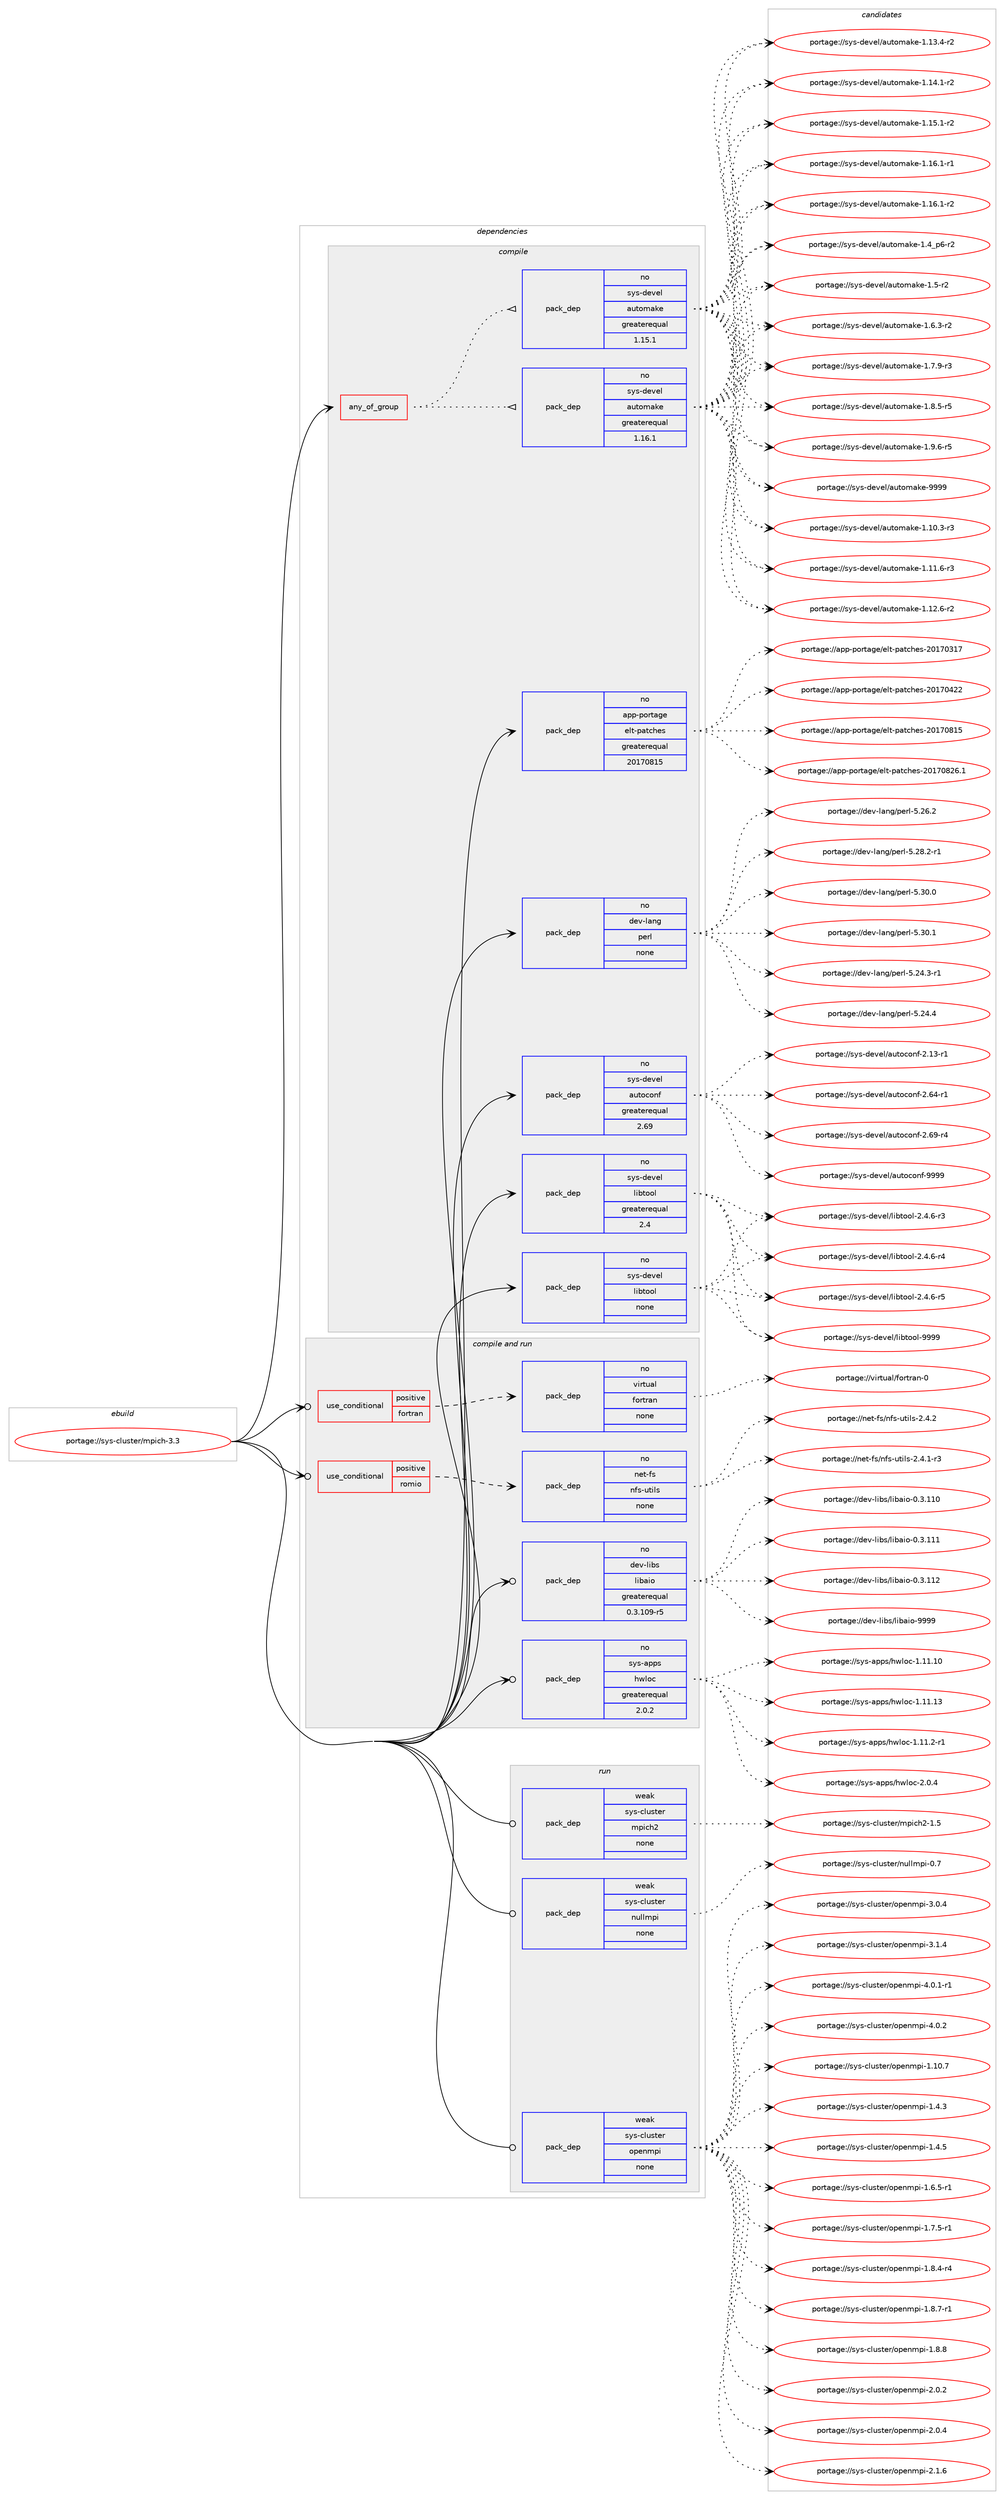 digraph prolog {

# *************
# Graph options
# *************

newrank=true;
concentrate=true;
compound=true;
graph [rankdir=LR,fontname=Helvetica,fontsize=10,ranksep=1.5];#, ranksep=2.5, nodesep=0.2];
edge  [arrowhead=vee];
node  [fontname=Helvetica,fontsize=10];

# **********
# The ebuild
# **********

subgraph cluster_leftcol {
color=gray;
rank=same;
label=<<i>ebuild</i>>;
id [label="portage://sys-cluster/mpich-3.3", color=red, width=4, href="../sys-cluster/mpich-3.3.svg"];
}

# ****************
# The dependencies
# ****************

subgraph cluster_midcol {
color=gray;
label=<<i>dependencies</i>>;
subgraph cluster_compile {
fillcolor="#eeeeee";
style=filled;
label=<<i>compile</i>>;
subgraph any6782 {
dependency418448 [label=<<TABLE BORDER="0" CELLBORDER="1" CELLSPACING="0" CELLPADDING="4"><TR><TD CELLPADDING="10">any_of_group</TD></TR></TABLE>>, shape=none, color=red];subgraph pack309896 {
dependency418449 [label=<<TABLE BORDER="0" CELLBORDER="1" CELLSPACING="0" CELLPADDING="4" WIDTH="220"><TR><TD ROWSPAN="6" CELLPADDING="30">pack_dep</TD></TR><TR><TD WIDTH="110">no</TD></TR><TR><TD>sys-devel</TD></TR><TR><TD>automake</TD></TR><TR><TD>greaterequal</TD></TR><TR><TD>1.16.1</TD></TR></TABLE>>, shape=none, color=blue];
}
dependency418448:e -> dependency418449:w [weight=20,style="dotted",arrowhead="oinv"];
subgraph pack309897 {
dependency418450 [label=<<TABLE BORDER="0" CELLBORDER="1" CELLSPACING="0" CELLPADDING="4" WIDTH="220"><TR><TD ROWSPAN="6" CELLPADDING="30">pack_dep</TD></TR><TR><TD WIDTH="110">no</TD></TR><TR><TD>sys-devel</TD></TR><TR><TD>automake</TD></TR><TR><TD>greaterequal</TD></TR><TR><TD>1.15.1</TD></TR></TABLE>>, shape=none, color=blue];
}
dependency418448:e -> dependency418450:w [weight=20,style="dotted",arrowhead="oinv"];
}
id:e -> dependency418448:w [weight=20,style="solid",arrowhead="vee"];
subgraph pack309898 {
dependency418451 [label=<<TABLE BORDER="0" CELLBORDER="1" CELLSPACING="0" CELLPADDING="4" WIDTH="220"><TR><TD ROWSPAN="6" CELLPADDING="30">pack_dep</TD></TR><TR><TD WIDTH="110">no</TD></TR><TR><TD>app-portage</TD></TR><TR><TD>elt-patches</TD></TR><TR><TD>greaterequal</TD></TR><TR><TD>20170815</TD></TR></TABLE>>, shape=none, color=blue];
}
id:e -> dependency418451:w [weight=20,style="solid",arrowhead="vee"];
subgraph pack309899 {
dependency418452 [label=<<TABLE BORDER="0" CELLBORDER="1" CELLSPACING="0" CELLPADDING="4" WIDTH="220"><TR><TD ROWSPAN="6" CELLPADDING="30">pack_dep</TD></TR><TR><TD WIDTH="110">no</TD></TR><TR><TD>dev-lang</TD></TR><TR><TD>perl</TD></TR><TR><TD>none</TD></TR><TR><TD></TD></TR></TABLE>>, shape=none, color=blue];
}
id:e -> dependency418452:w [weight=20,style="solid",arrowhead="vee"];
subgraph pack309900 {
dependency418453 [label=<<TABLE BORDER="0" CELLBORDER="1" CELLSPACING="0" CELLPADDING="4" WIDTH="220"><TR><TD ROWSPAN="6" CELLPADDING="30">pack_dep</TD></TR><TR><TD WIDTH="110">no</TD></TR><TR><TD>sys-devel</TD></TR><TR><TD>autoconf</TD></TR><TR><TD>greaterequal</TD></TR><TR><TD>2.69</TD></TR></TABLE>>, shape=none, color=blue];
}
id:e -> dependency418453:w [weight=20,style="solid",arrowhead="vee"];
subgraph pack309901 {
dependency418454 [label=<<TABLE BORDER="0" CELLBORDER="1" CELLSPACING="0" CELLPADDING="4" WIDTH="220"><TR><TD ROWSPAN="6" CELLPADDING="30">pack_dep</TD></TR><TR><TD WIDTH="110">no</TD></TR><TR><TD>sys-devel</TD></TR><TR><TD>libtool</TD></TR><TR><TD>greaterequal</TD></TR><TR><TD>2.4</TD></TR></TABLE>>, shape=none, color=blue];
}
id:e -> dependency418454:w [weight=20,style="solid",arrowhead="vee"];
subgraph pack309902 {
dependency418455 [label=<<TABLE BORDER="0" CELLBORDER="1" CELLSPACING="0" CELLPADDING="4" WIDTH="220"><TR><TD ROWSPAN="6" CELLPADDING="30">pack_dep</TD></TR><TR><TD WIDTH="110">no</TD></TR><TR><TD>sys-devel</TD></TR><TR><TD>libtool</TD></TR><TR><TD>none</TD></TR><TR><TD></TD></TR></TABLE>>, shape=none, color=blue];
}
id:e -> dependency418455:w [weight=20,style="solid",arrowhead="vee"];
}
subgraph cluster_compileandrun {
fillcolor="#eeeeee";
style=filled;
label=<<i>compile and run</i>>;
subgraph cond101543 {
dependency418456 [label=<<TABLE BORDER="0" CELLBORDER="1" CELLSPACING="0" CELLPADDING="4"><TR><TD ROWSPAN="3" CELLPADDING="10">use_conditional</TD></TR><TR><TD>positive</TD></TR><TR><TD>fortran</TD></TR></TABLE>>, shape=none, color=red];
subgraph pack309903 {
dependency418457 [label=<<TABLE BORDER="0" CELLBORDER="1" CELLSPACING="0" CELLPADDING="4" WIDTH="220"><TR><TD ROWSPAN="6" CELLPADDING="30">pack_dep</TD></TR><TR><TD WIDTH="110">no</TD></TR><TR><TD>virtual</TD></TR><TR><TD>fortran</TD></TR><TR><TD>none</TD></TR><TR><TD></TD></TR></TABLE>>, shape=none, color=blue];
}
dependency418456:e -> dependency418457:w [weight=20,style="dashed",arrowhead="vee"];
}
id:e -> dependency418456:w [weight=20,style="solid",arrowhead="odotvee"];
subgraph cond101544 {
dependency418458 [label=<<TABLE BORDER="0" CELLBORDER="1" CELLSPACING="0" CELLPADDING="4"><TR><TD ROWSPAN="3" CELLPADDING="10">use_conditional</TD></TR><TR><TD>positive</TD></TR><TR><TD>romio</TD></TR></TABLE>>, shape=none, color=red];
subgraph pack309904 {
dependency418459 [label=<<TABLE BORDER="0" CELLBORDER="1" CELLSPACING="0" CELLPADDING="4" WIDTH="220"><TR><TD ROWSPAN="6" CELLPADDING="30">pack_dep</TD></TR><TR><TD WIDTH="110">no</TD></TR><TR><TD>net-fs</TD></TR><TR><TD>nfs-utils</TD></TR><TR><TD>none</TD></TR><TR><TD></TD></TR></TABLE>>, shape=none, color=blue];
}
dependency418458:e -> dependency418459:w [weight=20,style="dashed",arrowhead="vee"];
}
id:e -> dependency418458:w [weight=20,style="solid",arrowhead="odotvee"];
subgraph pack309905 {
dependency418460 [label=<<TABLE BORDER="0" CELLBORDER="1" CELLSPACING="0" CELLPADDING="4" WIDTH="220"><TR><TD ROWSPAN="6" CELLPADDING="30">pack_dep</TD></TR><TR><TD WIDTH="110">no</TD></TR><TR><TD>dev-libs</TD></TR><TR><TD>libaio</TD></TR><TR><TD>greaterequal</TD></TR><TR><TD>0.3.109-r5</TD></TR></TABLE>>, shape=none, color=blue];
}
id:e -> dependency418460:w [weight=20,style="solid",arrowhead="odotvee"];
subgraph pack309906 {
dependency418461 [label=<<TABLE BORDER="0" CELLBORDER="1" CELLSPACING="0" CELLPADDING="4" WIDTH="220"><TR><TD ROWSPAN="6" CELLPADDING="30">pack_dep</TD></TR><TR><TD WIDTH="110">no</TD></TR><TR><TD>sys-apps</TD></TR><TR><TD>hwloc</TD></TR><TR><TD>greaterequal</TD></TR><TR><TD>2.0.2</TD></TR></TABLE>>, shape=none, color=blue];
}
id:e -> dependency418461:w [weight=20,style="solid",arrowhead="odotvee"];
}
subgraph cluster_run {
fillcolor="#eeeeee";
style=filled;
label=<<i>run</i>>;
subgraph pack309907 {
dependency418462 [label=<<TABLE BORDER="0" CELLBORDER="1" CELLSPACING="0" CELLPADDING="4" WIDTH="220"><TR><TD ROWSPAN="6" CELLPADDING="30">pack_dep</TD></TR><TR><TD WIDTH="110">weak</TD></TR><TR><TD>sys-cluster</TD></TR><TR><TD>mpich2</TD></TR><TR><TD>none</TD></TR><TR><TD></TD></TR></TABLE>>, shape=none, color=blue];
}
id:e -> dependency418462:w [weight=20,style="solid",arrowhead="odot"];
subgraph pack309908 {
dependency418463 [label=<<TABLE BORDER="0" CELLBORDER="1" CELLSPACING="0" CELLPADDING="4" WIDTH="220"><TR><TD ROWSPAN="6" CELLPADDING="30">pack_dep</TD></TR><TR><TD WIDTH="110">weak</TD></TR><TR><TD>sys-cluster</TD></TR><TR><TD>nullmpi</TD></TR><TR><TD>none</TD></TR><TR><TD></TD></TR></TABLE>>, shape=none, color=blue];
}
id:e -> dependency418463:w [weight=20,style="solid",arrowhead="odot"];
subgraph pack309909 {
dependency418464 [label=<<TABLE BORDER="0" CELLBORDER="1" CELLSPACING="0" CELLPADDING="4" WIDTH="220"><TR><TD ROWSPAN="6" CELLPADDING="30">pack_dep</TD></TR><TR><TD WIDTH="110">weak</TD></TR><TR><TD>sys-cluster</TD></TR><TR><TD>openmpi</TD></TR><TR><TD>none</TD></TR><TR><TD></TD></TR></TABLE>>, shape=none, color=blue];
}
id:e -> dependency418464:w [weight=20,style="solid",arrowhead="odot"];
}
}

# **************
# The candidates
# **************

subgraph cluster_choices {
rank=same;
color=gray;
label=<<i>candidates</i>>;

subgraph choice309896 {
color=black;
nodesep=1;
choiceportage11512111545100101118101108479711711611110997107101454946494846514511451 [label="portage://sys-devel/automake-1.10.3-r3", color=red, width=4,href="../sys-devel/automake-1.10.3-r3.svg"];
choiceportage11512111545100101118101108479711711611110997107101454946494946544511451 [label="portage://sys-devel/automake-1.11.6-r3", color=red, width=4,href="../sys-devel/automake-1.11.6-r3.svg"];
choiceportage11512111545100101118101108479711711611110997107101454946495046544511450 [label="portage://sys-devel/automake-1.12.6-r2", color=red, width=4,href="../sys-devel/automake-1.12.6-r2.svg"];
choiceportage11512111545100101118101108479711711611110997107101454946495146524511450 [label="portage://sys-devel/automake-1.13.4-r2", color=red, width=4,href="../sys-devel/automake-1.13.4-r2.svg"];
choiceportage11512111545100101118101108479711711611110997107101454946495246494511450 [label="portage://sys-devel/automake-1.14.1-r2", color=red, width=4,href="../sys-devel/automake-1.14.1-r2.svg"];
choiceportage11512111545100101118101108479711711611110997107101454946495346494511450 [label="portage://sys-devel/automake-1.15.1-r2", color=red, width=4,href="../sys-devel/automake-1.15.1-r2.svg"];
choiceportage11512111545100101118101108479711711611110997107101454946495446494511449 [label="portage://sys-devel/automake-1.16.1-r1", color=red, width=4,href="../sys-devel/automake-1.16.1-r1.svg"];
choiceportage11512111545100101118101108479711711611110997107101454946495446494511450 [label="portage://sys-devel/automake-1.16.1-r2", color=red, width=4,href="../sys-devel/automake-1.16.1-r2.svg"];
choiceportage115121115451001011181011084797117116111109971071014549465295112544511450 [label="portage://sys-devel/automake-1.4_p6-r2", color=red, width=4,href="../sys-devel/automake-1.4_p6-r2.svg"];
choiceportage11512111545100101118101108479711711611110997107101454946534511450 [label="portage://sys-devel/automake-1.5-r2", color=red, width=4,href="../sys-devel/automake-1.5-r2.svg"];
choiceportage115121115451001011181011084797117116111109971071014549465446514511450 [label="portage://sys-devel/automake-1.6.3-r2", color=red, width=4,href="../sys-devel/automake-1.6.3-r2.svg"];
choiceportage115121115451001011181011084797117116111109971071014549465546574511451 [label="portage://sys-devel/automake-1.7.9-r3", color=red, width=4,href="../sys-devel/automake-1.7.9-r3.svg"];
choiceportage115121115451001011181011084797117116111109971071014549465646534511453 [label="portage://sys-devel/automake-1.8.5-r5", color=red, width=4,href="../sys-devel/automake-1.8.5-r5.svg"];
choiceportage115121115451001011181011084797117116111109971071014549465746544511453 [label="portage://sys-devel/automake-1.9.6-r5", color=red, width=4,href="../sys-devel/automake-1.9.6-r5.svg"];
choiceportage115121115451001011181011084797117116111109971071014557575757 [label="portage://sys-devel/automake-9999", color=red, width=4,href="../sys-devel/automake-9999.svg"];
dependency418449:e -> choiceportage11512111545100101118101108479711711611110997107101454946494846514511451:w [style=dotted,weight="100"];
dependency418449:e -> choiceportage11512111545100101118101108479711711611110997107101454946494946544511451:w [style=dotted,weight="100"];
dependency418449:e -> choiceportage11512111545100101118101108479711711611110997107101454946495046544511450:w [style=dotted,weight="100"];
dependency418449:e -> choiceportage11512111545100101118101108479711711611110997107101454946495146524511450:w [style=dotted,weight="100"];
dependency418449:e -> choiceportage11512111545100101118101108479711711611110997107101454946495246494511450:w [style=dotted,weight="100"];
dependency418449:e -> choiceportage11512111545100101118101108479711711611110997107101454946495346494511450:w [style=dotted,weight="100"];
dependency418449:e -> choiceportage11512111545100101118101108479711711611110997107101454946495446494511449:w [style=dotted,weight="100"];
dependency418449:e -> choiceportage11512111545100101118101108479711711611110997107101454946495446494511450:w [style=dotted,weight="100"];
dependency418449:e -> choiceportage115121115451001011181011084797117116111109971071014549465295112544511450:w [style=dotted,weight="100"];
dependency418449:e -> choiceportage11512111545100101118101108479711711611110997107101454946534511450:w [style=dotted,weight="100"];
dependency418449:e -> choiceportage115121115451001011181011084797117116111109971071014549465446514511450:w [style=dotted,weight="100"];
dependency418449:e -> choiceportage115121115451001011181011084797117116111109971071014549465546574511451:w [style=dotted,weight="100"];
dependency418449:e -> choiceportage115121115451001011181011084797117116111109971071014549465646534511453:w [style=dotted,weight="100"];
dependency418449:e -> choiceportage115121115451001011181011084797117116111109971071014549465746544511453:w [style=dotted,weight="100"];
dependency418449:e -> choiceportage115121115451001011181011084797117116111109971071014557575757:w [style=dotted,weight="100"];
}
subgraph choice309897 {
color=black;
nodesep=1;
choiceportage11512111545100101118101108479711711611110997107101454946494846514511451 [label="portage://sys-devel/automake-1.10.3-r3", color=red, width=4,href="../sys-devel/automake-1.10.3-r3.svg"];
choiceportage11512111545100101118101108479711711611110997107101454946494946544511451 [label="portage://sys-devel/automake-1.11.6-r3", color=red, width=4,href="../sys-devel/automake-1.11.6-r3.svg"];
choiceportage11512111545100101118101108479711711611110997107101454946495046544511450 [label="portage://sys-devel/automake-1.12.6-r2", color=red, width=4,href="../sys-devel/automake-1.12.6-r2.svg"];
choiceportage11512111545100101118101108479711711611110997107101454946495146524511450 [label="portage://sys-devel/automake-1.13.4-r2", color=red, width=4,href="../sys-devel/automake-1.13.4-r2.svg"];
choiceportage11512111545100101118101108479711711611110997107101454946495246494511450 [label="portage://sys-devel/automake-1.14.1-r2", color=red, width=4,href="../sys-devel/automake-1.14.1-r2.svg"];
choiceportage11512111545100101118101108479711711611110997107101454946495346494511450 [label="portage://sys-devel/automake-1.15.1-r2", color=red, width=4,href="../sys-devel/automake-1.15.1-r2.svg"];
choiceportage11512111545100101118101108479711711611110997107101454946495446494511449 [label="portage://sys-devel/automake-1.16.1-r1", color=red, width=4,href="../sys-devel/automake-1.16.1-r1.svg"];
choiceportage11512111545100101118101108479711711611110997107101454946495446494511450 [label="portage://sys-devel/automake-1.16.1-r2", color=red, width=4,href="../sys-devel/automake-1.16.1-r2.svg"];
choiceportage115121115451001011181011084797117116111109971071014549465295112544511450 [label="portage://sys-devel/automake-1.4_p6-r2", color=red, width=4,href="../sys-devel/automake-1.4_p6-r2.svg"];
choiceportage11512111545100101118101108479711711611110997107101454946534511450 [label="portage://sys-devel/automake-1.5-r2", color=red, width=4,href="../sys-devel/automake-1.5-r2.svg"];
choiceportage115121115451001011181011084797117116111109971071014549465446514511450 [label="portage://sys-devel/automake-1.6.3-r2", color=red, width=4,href="../sys-devel/automake-1.6.3-r2.svg"];
choiceportage115121115451001011181011084797117116111109971071014549465546574511451 [label="portage://sys-devel/automake-1.7.9-r3", color=red, width=4,href="../sys-devel/automake-1.7.9-r3.svg"];
choiceportage115121115451001011181011084797117116111109971071014549465646534511453 [label="portage://sys-devel/automake-1.8.5-r5", color=red, width=4,href="../sys-devel/automake-1.8.5-r5.svg"];
choiceportage115121115451001011181011084797117116111109971071014549465746544511453 [label="portage://sys-devel/automake-1.9.6-r5", color=red, width=4,href="../sys-devel/automake-1.9.6-r5.svg"];
choiceportage115121115451001011181011084797117116111109971071014557575757 [label="portage://sys-devel/automake-9999", color=red, width=4,href="../sys-devel/automake-9999.svg"];
dependency418450:e -> choiceportage11512111545100101118101108479711711611110997107101454946494846514511451:w [style=dotted,weight="100"];
dependency418450:e -> choiceportage11512111545100101118101108479711711611110997107101454946494946544511451:w [style=dotted,weight="100"];
dependency418450:e -> choiceportage11512111545100101118101108479711711611110997107101454946495046544511450:w [style=dotted,weight="100"];
dependency418450:e -> choiceportage11512111545100101118101108479711711611110997107101454946495146524511450:w [style=dotted,weight="100"];
dependency418450:e -> choiceportage11512111545100101118101108479711711611110997107101454946495246494511450:w [style=dotted,weight="100"];
dependency418450:e -> choiceportage11512111545100101118101108479711711611110997107101454946495346494511450:w [style=dotted,weight="100"];
dependency418450:e -> choiceportage11512111545100101118101108479711711611110997107101454946495446494511449:w [style=dotted,weight="100"];
dependency418450:e -> choiceportage11512111545100101118101108479711711611110997107101454946495446494511450:w [style=dotted,weight="100"];
dependency418450:e -> choiceportage115121115451001011181011084797117116111109971071014549465295112544511450:w [style=dotted,weight="100"];
dependency418450:e -> choiceportage11512111545100101118101108479711711611110997107101454946534511450:w [style=dotted,weight="100"];
dependency418450:e -> choiceportage115121115451001011181011084797117116111109971071014549465446514511450:w [style=dotted,weight="100"];
dependency418450:e -> choiceportage115121115451001011181011084797117116111109971071014549465546574511451:w [style=dotted,weight="100"];
dependency418450:e -> choiceportage115121115451001011181011084797117116111109971071014549465646534511453:w [style=dotted,weight="100"];
dependency418450:e -> choiceportage115121115451001011181011084797117116111109971071014549465746544511453:w [style=dotted,weight="100"];
dependency418450:e -> choiceportage115121115451001011181011084797117116111109971071014557575757:w [style=dotted,weight="100"];
}
subgraph choice309898 {
color=black;
nodesep=1;
choiceportage97112112451121111141169710310147101108116451129711699104101115455048495548514955 [label="portage://app-portage/elt-patches-20170317", color=red, width=4,href="../app-portage/elt-patches-20170317.svg"];
choiceportage97112112451121111141169710310147101108116451129711699104101115455048495548525050 [label="portage://app-portage/elt-patches-20170422", color=red, width=4,href="../app-portage/elt-patches-20170422.svg"];
choiceportage97112112451121111141169710310147101108116451129711699104101115455048495548564953 [label="portage://app-portage/elt-patches-20170815", color=red, width=4,href="../app-portage/elt-patches-20170815.svg"];
choiceportage971121124511211111411697103101471011081164511297116991041011154550484955485650544649 [label="portage://app-portage/elt-patches-20170826.1", color=red, width=4,href="../app-portage/elt-patches-20170826.1.svg"];
dependency418451:e -> choiceportage97112112451121111141169710310147101108116451129711699104101115455048495548514955:w [style=dotted,weight="100"];
dependency418451:e -> choiceportage97112112451121111141169710310147101108116451129711699104101115455048495548525050:w [style=dotted,weight="100"];
dependency418451:e -> choiceportage97112112451121111141169710310147101108116451129711699104101115455048495548564953:w [style=dotted,weight="100"];
dependency418451:e -> choiceportage971121124511211111411697103101471011081164511297116991041011154550484955485650544649:w [style=dotted,weight="100"];
}
subgraph choice309899 {
color=black;
nodesep=1;
choiceportage100101118451089711010347112101114108455346505246514511449 [label="portage://dev-lang/perl-5.24.3-r1", color=red, width=4,href="../dev-lang/perl-5.24.3-r1.svg"];
choiceportage10010111845108971101034711210111410845534650524652 [label="portage://dev-lang/perl-5.24.4", color=red, width=4,href="../dev-lang/perl-5.24.4.svg"];
choiceportage10010111845108971101034711210111410845534650544650 [label="portage://dev-lang/perl-5.26.2", color=red, width=4,href="../dev-lang/perl-5.26.2.svg"];
choiceportage100101118451089711010347112101114108455346505646504511449 [label="portage://dev-lang/perl-5.28.2-r1", color=red, width=4,href="../dev-lang/perl-5.28.2-r1.svg"];
choiceportage10010111845108971101034711210111410845534651484648 [label="portage://dev-lang/perl-5.30.0", color=red, width=4,href="../dev-lang/perl-5.30.0.svg"];
choiceportage10010111845108971101034711210111410845534651484649 [label="portage://dev-lang/perl-5.30.1", color=red, width=4,href="../dev-lang/perl-5.30.1.svg"];
dependency418452:e -> choiceportage100101118451089711010347112101114108455346505246514511449:w [style=dotted,weight="100"];
dependency418452:e -> choiceportage10010111845108971101034711210111410845534650524652:w [style=dotted,weight="100"];
dependency418452:e -> choiceportage10010111845108971101034711210111410845534650544650:w [style=dotted,weight="100"];
dependency418452:e -> choiceportage100101118451089711010347112101114108455346505646504511449:w [style=dotted,weight="100"];
dependency418452:e -> choiceportage10010111845108971101034711210111410845534651484648:w [style=dotted,weight="100"];
dependency418452:e -> choiceportage10010111845108971101034711210111410845534651484649:w [style=dotted,weight="100"];
}
subgraph choice309900 {
color=black;
nodesep=1;
choiceportage1151211154510010111810110847971171161119911111010245504649514511449 [label="portage://sys-devel/autoconf-2.13-r1", color=red, width=4,href="../sys-devel/autoconf-2.13-r1.svg"];
choiceportage1151211154510010111810110847971171161119911111010245504654524511449 [label="portage://sys-devel/autoconf-2.64-r1", color=red, width=4,href="../sys-devel/autoconf-2.64-r1.svg"];
choiceportage1151211154510010111810110847971171161119911111010245504654574511452 [label="portage://sys-devel/autoconf-2.69-r4", color=red, width=4,href="../sys-devel/autoconf-2.69-r4.svg"];
choiceportage115121115451001011181011084797117116111991111101024557575757 [label="portage://sys-devel/autoconf-9999", color=red, width=4,href="../sys-devel/autoconf-9999.svg"];
dependency418453:e -> choiceportage1151211154510010111810110847971171161119911111010245504649514511449:w [style=dotted,weight="100"];
dependency418453:e -> choiceportage1151211154510010111810110847971171161119911111010245504654524511449:w [style=dotted,weight="100"];
dependency418453:e -> choiceportage1151211154510010111810110847971171161119911111010245504654574511452:w [style=dotted,weight="100"];
dependency418453:e -> choiceportage115121115451001011181011084797117116111991111101024557575757:w [style=dotted,weight="100"];
}
subgraph choice309901 {
color=black;
nodesep=1;
choiceportage1151211154510010111810110847108105981161111111084550465246544511451 [label="portage://sys-devel/libtool-2.4.6-r3", color=red, width=4,href="../sys-devel/libtool-2.4.6-r3.svg"];
choiceportage1151211154510010111810110847108105981161111111084550465246544511452 [label="portage://sys-devel/libtool-2.4.6-r4", color=red, width=4,href="../sys-devel/libtool-2.4.6-r4.svg"];
choiceportage1151211154510010111810110847108105981161111111084550465246544511453 [label="portage://sys-devel/libtool-2.4.6-r5", color=red, width=4,href="../sys-devel/libtool-2.4.6-r5.svg"];
choiceportage1151211154510010111810110847108105981161111111084557575757 [label="portage://sys-devel/libtool-9999", color=red, width=4,href="../sys-devel/libtool-9999.svg"];
dependency418454:e -> choiceportage1151211154510010111810110847108105981161111111084550465246544511451:w [style=dotted,weight="100"];
dependency418454:e -> choiceportage1151211154510010111810110847108105981161111111084550465246544511452:w [style=dotted,weight="100"];
dependency418454:e -> choiceportage1151211154510010111810110847108105981161111111084550465246544511453:w [style=dotted,weight="100"];
dependency418454:e -> choiceportage1151211154510010111810110847108105981161111111084557575757:w [style=dotted,weight="100"];
}
subgraph choice309902 {
color=black;
nodesep=1;
choiceportage1151211154510010111810110847108105981161111111084550465246544511451 [label="portage://sys-devel/libtool-2.4.6-r3", color=red, width=4,href="../sys-devel/libtool-2.4.6-r3.svg"];
choiceportage1151211154510010111810110847108105981161111111084550465246544511452 [label="portage://sys-devel/libtool-2.4.6-r4", color=red, width=4,href="../sys-devel/libtool-2.4.6-r4.svg"];
choiceportage1151211154510010111810110847108105981161111111084550465246544511453 [label="portage://sys-devel/libtool-2.4.6-r5", color=red, width=4,href="../sys-devel/libtool-2.4.6-r5.svg"];
choiceportage1151211154510010111810110847108105981161111111084557575757 [label="portage://sys-devel/libtool-9999", color=red, width=4,href="../sys-devel/libtool-9999.svg"];
dependency418455:e -> choiceportage1151211154510010111810110847108105981161111111084550465246544511451:w [style=dotted,weight="100"];
dependency418455:e -> choiceportage1151211154510010111810110847108105981161111111084550465246544511452:w [style=dotted,weight="100"];
dependency418455:e -> choiceportage1151211154510010111810110847108105981161111111084550465246544511453:w [style=dotted,weight="100"];
dependency418455:e -> choiceportage1151211154510010111810110847108105981161111111084557575757:w [style=dotted,weight="100"];
}
subgraph choice309903 {
color=black;
nodesep=1;
choiceportage1181051141161179710847102111114116114971104548 [label="portage://virtual/fortran-0", color=red, width=4,href="../virtual/fortran-0.svg"];
dependency418457:e -> choiceportage1181051141161179710847102111114116114971104548:w [style=dotted,weight="100"];
}
subgraph choice309904 {
color=black;
nodesep=1;
choiceportage1101011164510211547110102115451171161051081154550465246494511451 [label="portage://net-fs/nfs-utils-2.4.1-r3", color=red, width=4,href="../net-fs/nfs-utils-2.4.1-r3.svg"];
choiceportage110101116451021154711010211545117116105108115455046524650 [label="portage://net-fs/nfs-utils-2.4.2", color=red, width=4,href="../net-fs/nfs-utils-2.4.2.svg"];
dependency418459:e -> choiceportage1101011164510211547110102115451171161051081154550465246494511451:w [style=dotted,weight="100"];
dependency418459:e -> choiceportage110101116451021154711010211545117116105108115455046524650:w [style=dotted,weight="100"];
}
subgraph choice309905 {
color=black;
nodesep=1;
choiceportage10010111845108105981154710810598971051114548465146494948 [label="portage://dev-libs/libaio-0.3.110", color=red, width=4,href="../dev-libs/libaio-0.3.110.svg"];
choiceportage10010111845108105981154710810598971051114548465146494949 [label="portage://dev-libs/libaio-0.3.111", color=red, width=4,href="../dev-libs/libaio-0.3.111.svg"];
choiceportage10010111845108105981154710810598971051114548465146494950 [label="portage://dev-libs/libaio-0.3.112", color=red, width=4,href="../dev-libs/libaio-0.3.112.svg"];
choiceportage10010111845108105981154710810598971051114557575757 [label="portage://dev-libs/libaio-9999", color=red, width=4,href="../dev-libs/libaio-9999.svg"];
dependency418460:e -> choiceportage10010111845108105981154710810598971051114548465146494948:w [style=dotted,weight="100"];
dependency418460:e -> choiceportage10010111845108105981154710810598971051114548465146494949:w [style=dotted,weight="100"];
dependency418460:e -> choiceportage10010111845108105981154710810598971051114548465146494950:w [style=dotted,weight="100"];
dependency418460:e -> choiceportage10010111845108105981154710810598971051114557575757:w [style=dotted,weight="100"];
}
subgraph choice309906 {
color=black;
nodesep=1;
choiceportage115121115459711211211547104119108111994549464949464948 [label="portage://sys-apps/hwloc-1.11.10", color=red, width=4,href="../sys-apps/hwloc-1.11.10.svg"];
choiceportage115121115459711211211547104119108111994549464949464951 [label="portage://sys-apps/hwloc-1.11.13", color=red, width=4,href="../sys-apps/hwloc-1.11.13.svg"];
choiceportage11512111545971121121154710411910811199454946494946504511449 [label="portage://sys-apps/hwloc-1.11.2-r1", color=red, width=4,href="../sys-apps/hwloc-1.11.2-r1.svg"];
choiceportage11512111545971121121154710411910811199455046484652 [label="portage://sys-apps/hwloc-2.0.4", color=red, width=4,href="../sys-apps/hwloc-2.0.4.svg"];
dependency418461:e -> choiceportage115121115459711211211547104119108111994549464949464948:w [style=dotted,weight="100"];
dependency418461:e -> choiceportage115121115459711211211547104119108111994549464949464951:w [style=dotted,weight="100"];
dependency418461:e -> choiceportage11512111545971121121154710411910811199454946494946504511449:w [style=dotted,weight="100"];
dependency418461:e -> choiceportage11512111545971121121154710411910811199455046484652:w [style=dotted,weight="100"];
}
subgraph choice309907 {
color=black;
nodesep=1;
choiceportage115121115459910811711511610111447109112105991045045494653 [label="portage://sys-cluster/mpich2-1.5", color=red, width=4,href="../sys-cluster/mpich2-1.5.svg"];
dependency418462:e -> choiceportage115121115459910811711511610111447109112105991045045494653:w [style=dotted,weight="100"];
}
subgraph choice309908 {
color=black;
nodesep=1;
choiceportage11512111545991081171151161011144711011710810810911210545484655 [label="portage://sys-cluster/nullmpi-0.7", color=red, width=4,href="../sys-cluster/nullmpi-0.7.svg"];
dependency418463:e -> choiceportage11512111545991081171151161011144711011710810810911210545484655:w [style=dotted,weight="100"];
}
subgraph choice309909 {
color=black;
nodesep=1;
choiceportage11512111545991081171151161011144711111210111010911210545494649484655 [label="portage://sys-cluster/openmpi-1.10.7", color=red, width=4,href="../sys-cluster/openmpi-1.10.7.svg"];
choiceportage115121115459910811711511610111447111112101110109112105454946524651 [label="portage://sys-cluster/openmpi-1.4.3", color=red, width=4,href="../sys-cluster/openmpi-1.4.3.svg"];
choiceportage115121115459910811711511610111447111112101110109112105454946524653 [label="portage://sys-cluster/openmpi-1.4.5", color=red, width=4,href="../sys-cluster/openmpi-1.4.5.svg"];
choiceportage1151211154599108117115116101114471111121011101091121054549465446534511449 [label="portage://sys-cluster/openmpi-1.6.5-r1", color=red, width=4,href="../sys-cluster/openmpi-1.6.5-r1.svg"];
choiceportage1151211154599108117115116101114471111121011101091121054549465546534511449 [label="portage://sys-cluster/openmpi-1.7.5-r1", color=red, width=4,href="../sys-cluster/openmpi-1.7.5-r1.svg"];
choiceportage1151211154599108117115116101114471111121011101091121054549465646524511452 [label="portage://sys-cluster/openmpi-1.8.4-r4", color=red, width=4,href="../sys-cluster/openmpi-1.8.4-r4.svg"];
choiceportage1151211154599108117115116101114471111121011101091121054549465646554511449 [label="portage://sys-cluster/openmpi-1.8.7-r1", color=red, width=4,href="../sys-cluster/openmpi-1.8.7-r1.svg"];
choiceportage115121115459910811711511610111447111112101110109112105454946564656 [label="portage://sys-cluster/openmpi-1.8.8", color=red, width=4,href="../sys-cluster/openmpi-1.8.8.svg"];
choiceportage115121115459910811711511610111447111112101110109112105455046484650 [label="portage://sys-cluster/openmpi-2.0.2", color=red, width=4,href="../sys-cluster/openmpi-2.0.2.svg"];
choiceportage115121115459910811711511610111447111112101110109112105455046484652 [label="portage://sys-cluster/openmpi-2.0.4", color=red, width=4,href="../sys-cluster/openmpi-2.0.4.svg"];
choiceportage115121115459910811711511610111447111112101110109112105455046494654 [label="portage://sys-cluster/openmpi-2.1.6", color=red, width=4,href="../sys-cluster/openmpi-2.1.6.svg"];
choiceportage115121115459910811711511610111447111112101110109112105455146484652 [label="portage://sys-cluster/openmpi-3.0.4", color=red, width=4,href="../sys-cluster/openmpi-3.0.4.svg"];
choiceportage115121115459910811711511610111447111112101110109112105455146494652 [label="portage://sys-cluster/openmpi-3.1.4", color=red, width=4,href="../sys-cluster/openmpi-3.1.4.svg"];
choiceportage1151211154599108117115116101114471111121011101091121054552464846494511449 [label="portage://sys-cluster/openmpi-4.0.1-r1", color=red, width=4,href="../sys-cluster/openmpi-4.0.1-r1.svg"];
choiceportage115121115459910811711511610111447111112101110109112105455246484650 [label="portage://sys-cluster/openmpi-4.0.2", color=red, width=4,href="../sys-cluster/openmpi-4.0.2.svg"];
dependency418464:e -> choiceportage11512111545991081171151161011144711111210111010911210545494649484655:w [style=dotted,weight="100"];
dependency418464:e -> choiceportage115121115459910811711511610111447111112101110109112105454946524651:w [style=dotted,weight="100"];
dependency418464:e -> choiceportage115121115459910811711511610111447111112101110109112105454946524653:w [style=dotted,weight="100"];
dependency418464:e -> choiceportage1151211154599108117115116101114471111121011101091121054549465446534511449:w [style=dotted,weight="100"];
dependency418464:e -> choiceportage1151211154599108117115116101114471111121011101091121054549465546534511449:w [style=dotted,weight="100"];
dependency418464:e -> choiceportage1151211154599108117115116101114471111121011101091121054549465646524511452:w [style=dotted,weight="100"];
dependency418464:e -> choiceportage1151211154599108117115116101114471111121011101091121054549465646554511449:w [style=dotted,weight="100"];
dependency418464:e -> choiceportage115121115459910811711511610111447111112101110109112105454946564656:w [style=dotted,weight="100"];
dependency418464:e -> choiceportage115121115459910811711511610111447111112101110109112105455046484650:w [style=dotted,weight="100"];
dependency418464:e -> choiceportage115121115459910811711511610111447111112101110109112105455046484652:w [style=dotted,weight="100"];
dependency418464:e -> choiceportage115121115459910811711511610111447111112101110109112105455046494654:w [style=dotted,weight="100"];
dependency418464:e -> choiceportage115121115459910811711511610111447111112101110109112105455146484652:w [style=dotted,weight="100"];
dependency418464:e -> choiceportage115121115459910811711511610111447111112101110109112105455146494652:w [style=dotted,weight="100"];
dependency418464:e -> choiceportage1151211154599108117115116101114471111121011101091121054552464846494511449:w [style=dotted,weight="100"];
dependency418464:e -> choiceportage115121115459910811711511610111447111112101110109112105455246484650:w [style=dotted,weight="100"];
}
}

}
